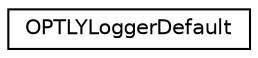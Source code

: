 digraph "Graphical Class Hierarchy"
{
  edge [fontname="Helvetica",fontsize="10",labelfontname="Helvetica",labelfontsize="10"];
  node [fontname="Helvetica",fontsize="10",shape=record];
  rankdir="LR";
  Node0 [label="OPTLYLoggerDefault",height=0.2,width=0.4,color="black", fillcolor="white", style="filled",URL="$interface_o_p_t_l_y_logger_default.html"];
}
